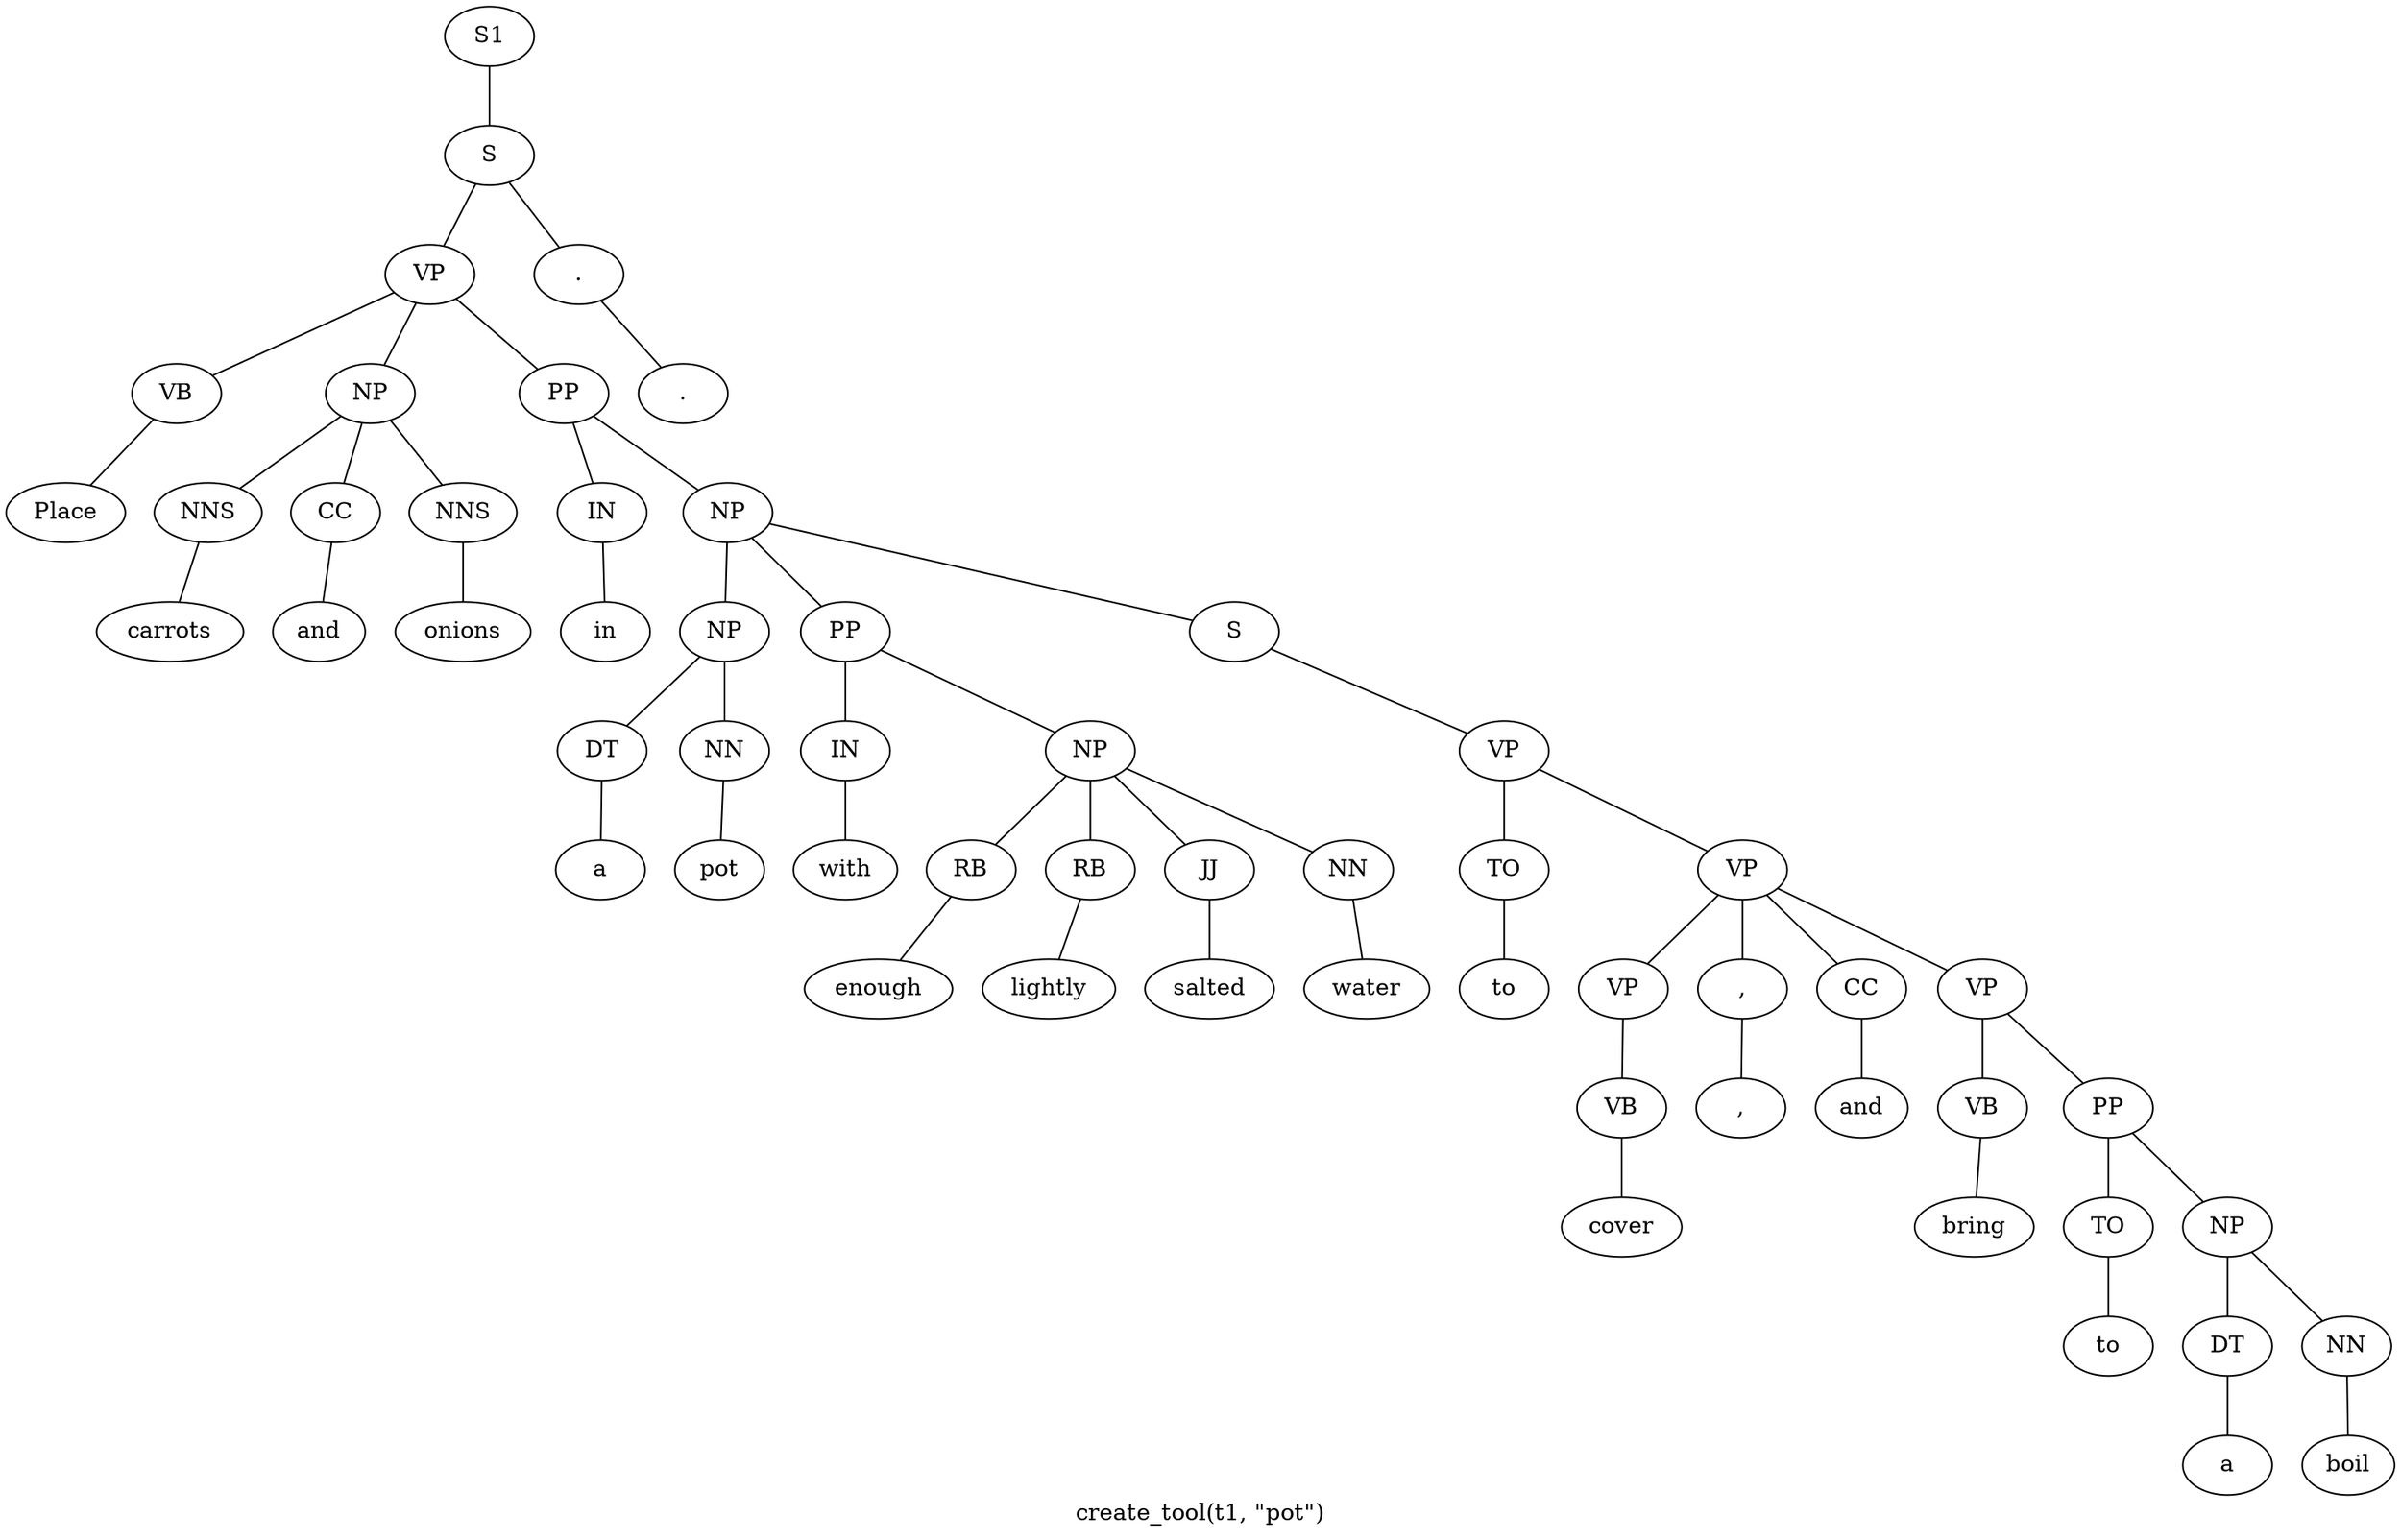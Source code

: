 graph SyntaxGraph {
	label = "create_tool(t1, \"pot\")";
	Node0 [label="S1"];
	Node1 [label="S"];
	Node2 [label="VP"];
	Node3 [label="VB"];
	Node4 [label="Place"];
	Node5 [label="NP"];
	Node6 [label="NNS"];
	Node7 [label="carrots"];
	Node8 [label="CC"];
	Node9 [label="and"];
	Node10 [label="NNS"];
	Node11 [label="onions"];
	Node12 [label="PP"];
	Node13 [label="IN"];
	Node14 [label="in"];
	Node15 [label="NP"];
	Node16 [label="NP"];
	Node17 [label="DT"];
	Node18 [label="a"];
	Node19 [label="NN"];
	Node20 [label="pot"];
	Node21 [label="PP"];
	Node22 [label="IN"];
	Node23 [label="with"];
	Node24 [label="NP"];
	Node25 [label="RB"];
	Node26 [label="enough"];
	Node27 [label="RB"];
	Node28 [label="lightly"];
	Node29 [label="JJ"];
	Node30 [label="salted"];
	Node31 [label="NN"];
	Node32 [label="water"];
	Node33 [label="S"];
	Node34 [label="VP"];
	Node35 [label="TO"];
	Node36 [label="to"];
	Node37 [label="VP"];
	Node38 [label="VP"];
	Node39 [label="VB"];
	Node40 [label="cover"];
	Node41 [label=","];
	Node42 [label=","];
	Node43 [label="CC"];
	Node44 [label="and"];
	Node45 [label="VP"];
	Node46 [label="VB"];
	Node47 [label="bring"];
	Node48 [label="PP"];
	Node49 [label="TO"];
	Node50 [label="to"];
	Node51 [label="NP"];
	Node52 [label="DT"];
	Node53 [label="a"];
	Node54 [label="NN"];
	Node55 [label="boil"];
	Node56 [label="."];
	Node57 [label="."];

	Node0 -- Node1;
	Node1 -- Node2;
	Node1 -- Node56;
	Node2 -- Node3;
	Node2 -- Node5;
	Node2 -- Node12;
	Node3 -- Node4;
	Node5 -- Node6;
	Node5 -- Node8;
	Node5 -- Node10;
	Node6 -- Node7;
	Node8 -- Node9;
	Node10 -- Node11;
	Node12 -- Node13;
	Node12 -- Node15;
	Node13 -- Node14;
	Node15 -- Node16;
	Node15 -- Node21;
	Node15 -- Node33;
	Node16 -- Node17;
	Node16 -- Node19;
	Node17 -- Node18;
	Node19 -- Node20;
	Node21 -- Node22;
	Node21 -- Node24;
	Node22 -- Node23;
	Node24 -- Node25;
	Node24 -- Node27;
	Node24 -- Node29;
	Node24 -- Node31;
	Node25 -- Node26;
	Node27 -- Node28;
	Node29 -- Node30;
	Node31 -- Node32;
	Node33 -- Node34;
	Node34 -- Node35;
	Node34 -- Node37;
	Node35 -- Node36;
	Node37 -- Node38;
	Node37 -- Node41;
	Node37 -- Node43;
	Node37 -- Node45;
	Node38 -- Node39;
	Node39 -- Node40;
	Node41 -- Node42;
	Node43 -- Node44;
	Node45 -- Node46;
	Node45 -- Node48;
	Node46 -- Node47;
	Node48 -- Node49;
	Node48 -- Node51;
	Node49 -- Node50;
	Node51 -- Node52;
	Node51 -- Node54;
	Node52 -- Node53;
	Node54 -- Node55;
	Node56 -- Node57;
}